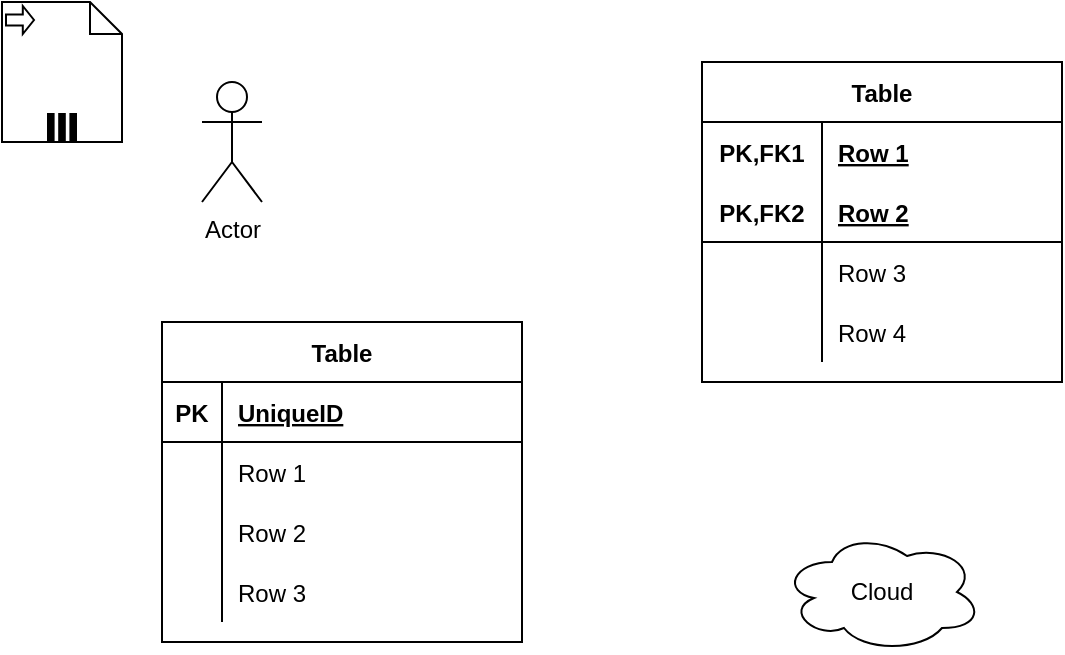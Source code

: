 <mxfile version="14.2.6" type="device"><diagram id="wFE0QG_FPsp0jaGvCLVb" name="Page-1"><mxGraphModel dx="868" dy="482" grid="1" gridSize="10" guides="1" tooltips="1" connect="1" arrows="1" fold="1" page="1" pageScale="1" pageWidth="850" pageHeight="1100" math="0" shadow="0"><root><mxCell id="0"/><mxCell id="1" parent="0"/><mxCell id="4Fk3PVVJAZV-ekxLqGlT-3" value="Actor" style="shape=umlActor;verticalLabelPosition=bottom;verticalAlign=top;html=1;outlineConnect=0;" vertex="1" parent="1"><mxGeometry x="180" y="80" width="30" height="60" as="geometry"/></mxCell><mxCell id="4Fk3PVVJAZV-ekxLqGlT-4" value="" style="shape=note;whiteSpace=wrap;size=16;html=1;dropTarget=0;" vertex="1" parent="1"><mxGeometry x="80" y="40" width="60" height="70" as="geometry"/></mxCell><mxCell id="4Fk3PVVJAZV-ekxLqGlT-5" value="" style="html=1;shape=singleArrow;arrowWidth=0.4;arrowSize=0.4;outlineConnect=0;" vertex="1" parent="4Fk3PVVJAZV-ekxLqGlT-4"><mxGeometry width="14" height="14" relative="1" as="geometry"><mxPoint x="2" y="2" as="offset"/></mxGeometry></mxCell><mxCell id="4Fk3PVVJAZV-ekxLqGlT-6" value="" style="html=1;whiteSpace=wrap;shape=parallelMarker;outlineConnect=0;" vertex="1" parent="4Fk3PVVJAZV-ekxLqGlT-4"><mxGeometry x="0.5" y="1" width="14" height="14" relative="1" as="geometry"><mxPoint x="-7" y="-14" as="offset"/></mxGeometry></mxCell><mxCell id="4Fk3PVVJAZV-ekxLqGlT-7" value="Table" style="shape=table;startSize=30;container=1;collapsible=1;childLayout=tableLayout;fixedRows=1;rowLines=0;fontStyle=1;align=center;resizeLast=1;" vertex="1" parent="1"><mxGeometry x="160" y="200" width="180" height="160" as="geometry"/></mxCell><mxCell id="4Fk3PVVJAZV-ekxLqGlT-8" value="" style="shape=partialRectangle;collapsible=0;dropTarget=0;pointerEvents=0;fillColor=none;top=0;left=0;bottom=1;right=0;points=[[0,0.5],[1,0.5]];portConstraint=eastwest;" vertex="1" parent="4Fk3PVVJAZV-ekxLqGlT-7"><mxGeometry y="30" width="180" height="30" as="geometry"/></mxCell><mxCell id="4Fk3PVVJAZV-ekxLqGlT-9" value="PK" style="shape=partialRectangle;connectable=0;fillColor=none;top=0;left=0;bottom=0;right=0;fontStyle=1;overflow=hidden;" vertex="1" parent="4Fk3PVVJAZV-ekxLqGlT-8"><mxGeometry width="30" height="30" as="geometry"/></mxCell><mxCell id="4Fk3PVVJAZV-ekxLqGlT-10" value="UniqueID" style="shape=partialRectangle;connectable=0;fillColor=none;top=0;left=0;bottom=0;right=0;align=left;spacingLeft=6;fontStyle=5;overflow=hidden;" vertex="1" parent="4Fk3PVVJAZV-ekxLqGlT-8"><mxGeometry x="30" width="150" height="30" as="geometry"/></mxCell><mxCell id="4Fk3PVVJAZV-ekxLqGlT-11" value="" style="shape=partialRectangle;collapsible=0;dropTarget=0;pointerEvents=0;fillColor=none;top=0;left=0;bottom=0;right=0;points=[[0,0.5],[1,0.5]];portConstraint=eastwest;" vertex="1" parent="4Fk3PVVJAZV-ekxLqGlT-7"><mxGeometry y="60" width="180" height="30" as="geometry"/></mxCell><mxCell id="4Fk3PVVJAZV-ekxLqGlT-12" value="" style="shape=partialRectangle;connectable=0;fillColor=none;top=0;left=0;bottom=0;right=0;editable=1;overflow=hidden;" vertex="1" parent="4Fk3PVVJAZV-ekxLqGlT-11"><mxGeometry width="30" height="30" as="geometry"/></mxCell><mxCell id="4Fk3PVVJAZV-ekxLqGlT-13" value="Row 1" style="shape=partialRectangle;connectable=0;fillColor=none;top=0;left=0;bottom=0;right=0;align=left;spacingLeft=6;overflow=hidden;" vertex="1" parent="4Fk3PVVJAZV-ekxLqGlT-11"><mxGeometry x="30" width="150" height="30" as="geometry"/></mxCell><mxCell id="4Fk3PVVJAZV-ekxLqGlT-14" value="" style="shape=partialRectangle;collapsible=0;dropTarget=0;pointerEvents=0;fillColor=none;top=0;left=0;bottom=0;right=0;points=[[0,0.5],[1,0.5]];portConstraint=eastwest;" vertex="1" parent="4Fk3PVVJAZV-ekxLqGlT-7"><mxGeometry y="90" width="180" height="30" as="geometry"/></mxCell><mxCell id="4Fk3PVVJAZV-ekxLqGlT-15" value="" style="shape=partialRectangle;connectable=0;fillColor=none;top=0;left=0;bottom=0;right=0;editable=1;overflow=hidden;" vertex="1" parent="4Fk3PVVJAZV-ekxLqGlT-14"><mxGeometry width="30" height="30" as="geometry"/></mxCell><mxCell id="4Fk3PVVJAZV-ekxLqGlT-16" value="Row 2" style="shape=partialRectangle;connectable=0;fillColor=none;top=0;left=0;bottom=0;right=0;align=left;spacingLeft=6;overflow=hidden;" vertex="1" parent="4Fk3PVVJAZV-ekxLqGlT-14"><mxGeometry x="30" width="150" height="30" as="geometry"/></mxCell><mxCell id="4Fk3PVVJAZV-ekxLqGlT-17" value="" style="shape=partialRectangle;collapsible=0;dropTarget=0;pointerEvents=0;fillColor=none;top=0;left=0;bottom=0;right=0;points=[[0,0.5],[1,0.5]];portConstraint=eastwest;" vertex="1" parent="4Fk3PVVJAZV-ekxLqGlT-7"><mxGeometry y="120" width="180" height="30" as="geometry"/></mxCell><mxCell id="4Fk3PVVJAZV-ekxLqGlT-18" value="" style="shape=partialRectangle;connectable=0;fillColor=none;top=0;left=0;bottom=0;right=0;editable=1;overflow=hidden;" vertex="1" parent="4Fk3PVVJAZV-ekxLqGlT-17"><mxGeometry width="30" height="30" as="geometry"/></mxCell><mxCell id="4Fk3PVVJAZV-ekxLqGlT-19" value="Row 3" style="shape=partialRectangle;connectable=0;fillColor=none;top=0;left=0;bottom=0;right=0;align=left;spacingLeft=6;overflow=hidden;" vertex="1" parent="4Fk3PVVJAZV-ekxLqGlT-17"><mxGeometry x="30" width="150" height="30" as="geometry"/></mxCell><mxCell id="4Fk3PVVJAZV-ekxLqGlT-20" value="Table" style="shape=table;startSize=30;container=1;collapsible=1;childLayout=tableLayout;fixedRows=1;rowLines=0;fontStyle=1;align=center;resizeLast=1;" vertex="1" parent="1"><mxGeometry x="430" y="70" width="180" height="160" as="geometry"/></mxCell><mxCell id="4Fk3PVVJAZV-ekxLqGlT-21" value="" style="shape=partialRectangle;collapsible=0;dropTarget=0;pointerEvents=0;fillColor=none;top=0;left=0;bottom=0;right=0;points=[[0,0.5],[1,0.5]];portConstraint=eastwest;" vertex="1" parent="4Fk3PVVJAZV-ekxLqGlT-20"><mxGeometry y="30" width="180" height="30" as="geometry"/></mxCell><mxCell id="4Fk3PVVJAZV-ekxLqGlT-22" value="PK,FK1" style="shape=partialRectangle;connectable=0;fillColor=none;top=0;left=0;bottom=0;right=0;fontStyle=1;overflow=hidden;" vertex="1" parent="4Fk3PVVJAZV-ekxLqGlT-21"><mxGeometry width="60" height="30" as="geometry"/></mxCell><mxCell id="4Fk3PVVJAZV-ekxLqGlT-23" value="Row 1" style="shape=partialRectangle;connectable=0;fillColor=none;top=0;left=0;bottom=0;right=0;align=left;spacingLeft=6;fontStyle=5;overflow=hidden;" vertex="1" parent="4Fk3PVVJAZV-ekxLqGlT-21"><mxGeometry x="60" width="120" height="30" as="geometry"/></mxCell><mxCell id="4Fk3PVVJAZV-ekxLqGlT-24" value="" style="shape=partialRectangle;collapsible=0;dropTarget=0;pointerEvents=0;fillColor=none;top=0;left=0;bottom=1;right=0;points=[[0,0.5],[1,0.5]];portConstraint=eastwest;" vertex="1" parent="4Fk3PVVJAZV-ekxLqGlT-20"><mxGeometry y="60" width="180" height="30" as="geometry"/></mxCell><mxCell id="4Fk3PVVJAZV-ekxLqGlT-25" value="PK,FK2" style="shape=partialRectangle;connectable=0;fillColor=none;top=0;left=0;bottom=0;right=0;fontStyle=1;overflow=hidden;" vertex="1" parent="4Fk3PVVJAZV-ekxLqGlT-24"><mxGeometry width="60" height="30" as="geometry"/></mxCell><mxCell id="4Fk3PVVJAZV-ekxLqGlT-26" value="Row 2" style="shape=partialRectangle;connectable=0;fillColor=none;top=0;left=0;bottom=0;right=0;align=left;spacingLeft=6;fontStyle=5;overflow=hidden;" vertex="1" parent="4Fk3PVVJAZV-ekxLqGlT-24"><mxGeometry x="60" width="120" height="30" as="geometry"/></mxCell><mxCell id="4Fk3PVVJAZV-ekxLqGlT-27" value="" style="shape=partialRectangle;collapsible=0;dropTarget=0;pointerEvents=0;fillColor=none;top=0;left=0;bottom=0;right=0;points=[[0,0.5],[1,0.5]];portConstraint=eastwest;" vertex="1" parent="4Fk3PVVJAZV-ekxLqGlT-20"><mxGeometry y="90" width="180" height="30" as="geometry"/></mxCell><mxCell id="4Fk3PVVJAZV-ekxLqGlT-28" value="" style="shape=partialRectangle;connectable=0;fillColor=none;top=0;left=0;bottom=0;right=0;editable=1;overflow=hidden;" vertex="1" parent="4Fk3PVVJAZV-ekxLqGlT-27"><mxGeometry width="60" height="30" as="geometry"/></mxCell><mxCell id="4Fk3PVVJAZV-ekxLqGlT-29" value="Row 3" style="shape=partialRectangle;connectable=0;fillColor=none;top=0;left=0;bottom=0;right=0;align=left;spacingLeft=6;overflow=hidden;" vertex="1" parent="4Fk3PVVJAZV-ekxLqGlT-27"><mxGeometry x="60" width="120" height="30" as="geometry"/></mxCell><mxCell id="4Fk3PVVJAZV-ekxLqGlT-30" value="" style="shape=partialRectangle;collapsible=0;dropTarget=0;pointerEvents=0;fillColor=none;top=0;left=0;bottom=0;right=0;points=[[0,0.5],[1,0.5]];portConstraint=eastwest;" vertex="1" parent="4Fk3PVVJAZV-ekxLqGlT-20"><mxGeometry y="120" width="180" height="30" as="geometry"/></mxCell><mxCell id="4Fk3PVVJAZV-ekxLqGlT-31" value="" style="shape=partialRectangle;connectable=0;fillColor=none;top=0;left=0;bottom=0;right=0;editable=1;overflow=hidden;" vertex="1" parent="4Fk3PVVJAZV-ekxLqGlT-30"><mxGeometry width="60" height="30" as="geometry"/></mxCell><mxCell id="4Fk3PVVJAZV-ekxLqGlT-32" value="Row 4" style="shape=partialRectangle;connectable=0;fillColor=none;top=0;left=0;bottom=0;right=0;align=left;spacingLeft=6;overflow=hidden;" vertex="1" parent="4Fk3PVVJAZV-ekxLqGlT-30"><mxGeometry x="60" width="120" height="30" as="geometry"/></mxCell><mxCell id="4Fk3PVVJAZV-ekxLqGlT-33" value="Cloud" style="ellipse;shape=cloud;whiteSpace=wrap;html=1;align=center;" vertex="1" parent="1"><mxGeometry x="470" y="305" width="100" height="60" as="geometry"/></mxCell></root></mxGraphModel></diagram></mxfile>
